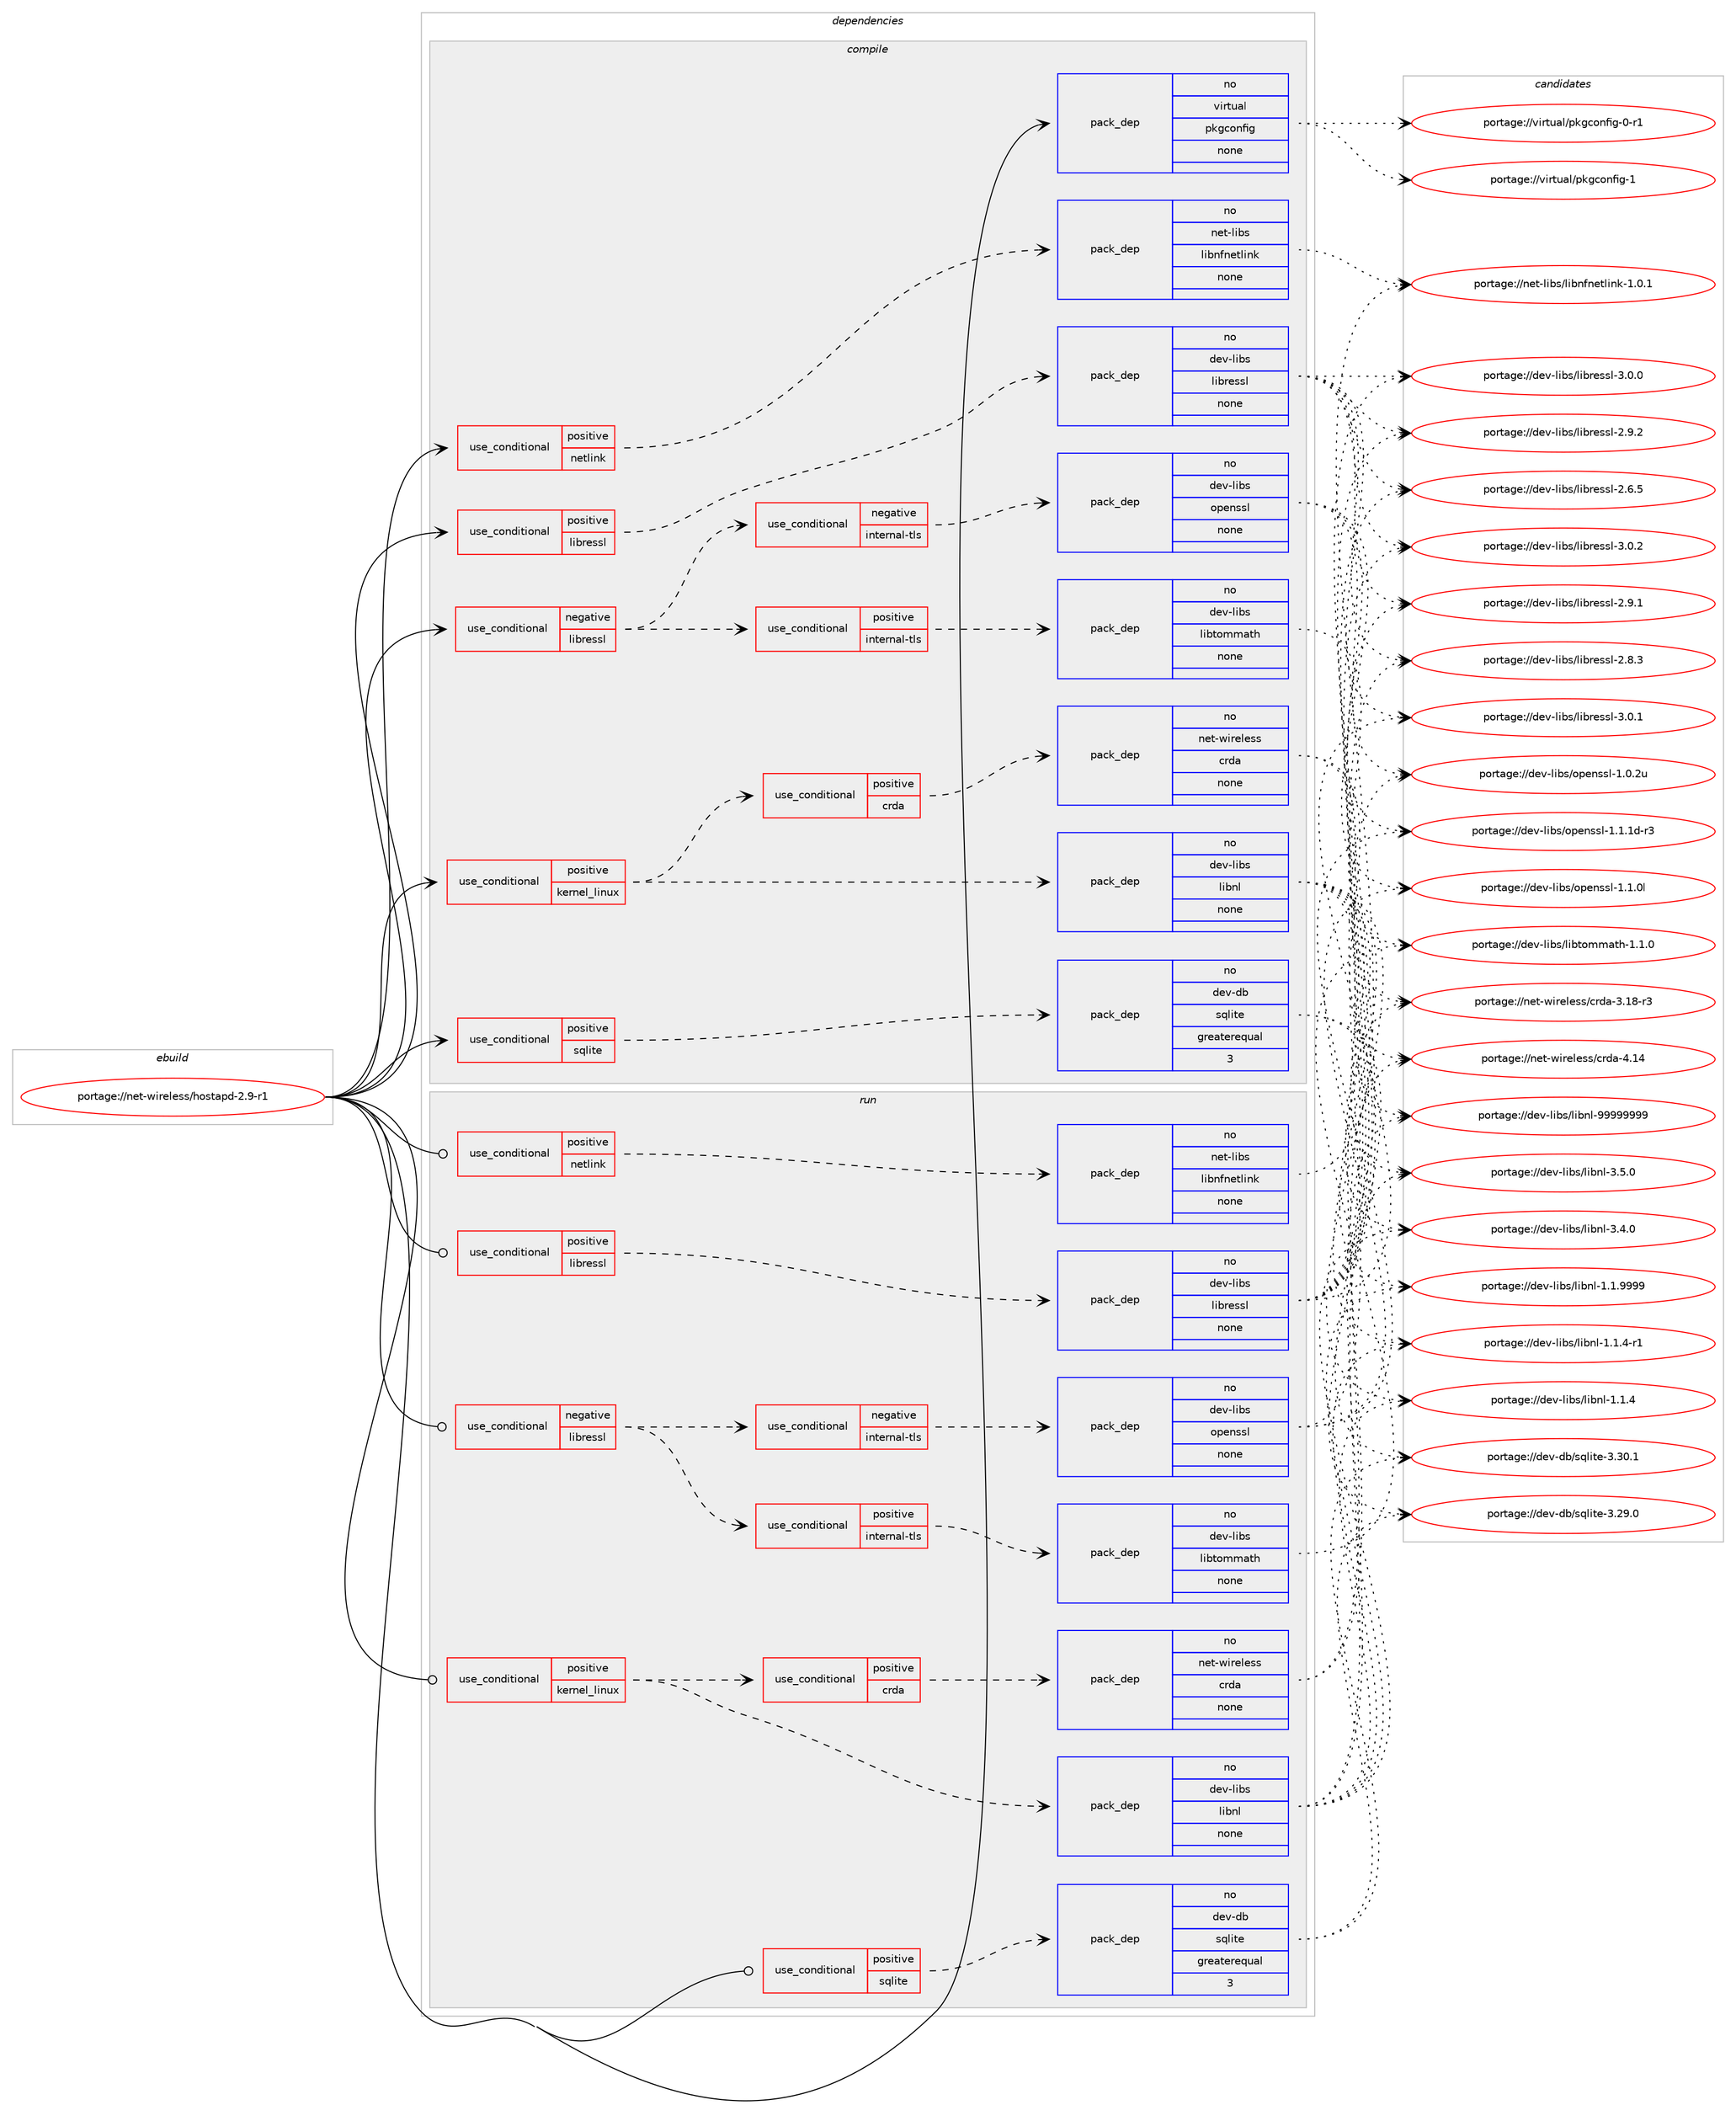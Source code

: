 digraph prolog {

# *************
# Graph options
# *************

newrank=true;
concentrate=true;
compound=true;
graph [rankdir=LR,fontname=Helvetica,fontsize=10,ranksep=1.5];#, ranksep=2.5, nodesep=0.2];
edge  [arrowhead=vee];
node  [fontname=Helvetica,fontsize=10];

# **********
# The ebuild
# **********

subgraph cluster_leftcol {
color=gray;
rank=same;
label=<<i>ebuild</i>>;
id [label="portage://net-wireless/hostapd-2.9-r1", color=red, width=4, href="../net-wireless/hostapd-2.9-r1.svg"];
}

# ****************
# The dependencies
# ****************

subgraph cluster_midcol {
color=gray;
label=<<i>dependencies</i>>;
subgraph cluster_compile {
fillcolor="#eeeeee";
style=filled;
label=<<i>compile</i>>;
subgraph cond21893 {
dependency111200 [label=<<TABLE BORDER="0" CELLBORDER="1" CELLSPACING="0" CELLPADDING="4"><TR><TD ROWSPAN="3" CELLPADDING="10">use_conditional</TD></TR><TR><TD>negative</TD></TR><TR><TD>libressl</TD></TR></TABLE>>, shape=none, color=red];
subgraph cond21894 {
dependency111201 [label=<<TABLE BORDER="0" CELLBORDER="1" CELLSPACING="0" CELLPADDING="4"><TR><TD ROWSPAN="3" CELLPADDING="10">use_conditional</TD></TR><TR><TD>positive</TD></TR><TR><TD>internal-tls</TD></TR></TABLE>>, shape=none, color=red];
subgraph pack87480 {
dependency111202 [label=<<TABLE BORDER="0" CELLBORDER="1" CELLSPACING="0" CELLPADDING="4" WIDTH="220"><TR><TD ROWSPAN="6" CELLPADDING="30">pack_dep</TD></TR><TR><TD WIDTH="110">no</TD></TR><TR><TD>dev-libs</TD></TR><TR><TD>libtommath</TD></TR><TR><TD>none</TD></TR><TR><TD></TD></TR></TABLE>>, shape=none, color=blue];
}
dependency111201:e -> dependency111202:w [weight=20,style="dashed",arrowhead="vee"];
}
dependency111200:e -> dependency111201:w [weight=20,style="dashed",arrowhead="vee"];
subgraph cond21895 {
dependency111203 [label=<<TABLE BORDER="0" CELLBORDER="1" CELLSPACING="0" CELLPADDING="4"><TR><TD ROWSPAN="3" CELLPADDING="10">use_conditional</TD></TR><TR><TD>negative</TD></TR><TR><TD>internal-tls</TD></TR></TABLE>>, shape=none, color=red];
subgraph pack87481 {
dependency111204 [label=<<TABLE BORDER="0" CELLBORDER="1" CELLSPACING="0" CELLPADDING="4" WIDTH="220"><TR><TD ROWSPAN="6" CELLPADDING="30">pack_dep</TD></TR><TR><TD WIDTH="110">no</TD></TR><TR><TD>dev-libs</TD></TR><TR><TD>openssl</TD></TR><TR><TD>none</TD></TR><TR><TD></TD></TR></TABLE>>, shape=none, color=blue];
}
dependency111203:e -> dependency111204:w [weight=20,style="dashed",arrowhead="vee"];
}
dependency111200:e -> dependency111203:w [weight=20,style="dashed",arrowhead="vee"];
}
id:e -> dependency111200:w [weight=20,style="solid",arrowhead="vee"];
subgraph cond21896 {
dependency111205 [label=<<TABLE BORDER="0" CELLBORDER="1" CELLSPACING="0" CELLPADDING="4"><TR><TD ROWSPAN="3" CELLPADDING="10">use_conditional</TD></TR><TR><TD>positive</TD></TR><TR><TD>kernel_linux</TD></TR></TABLE>>, shape=none, color=red];
subgraph pack87482 {
dependency111206 [label=<<TABLE BORDER="0" CELLBORDER="1" CELLSPACING="0" CELLPADDING="4" WIDTH="220"><TR><TD ROWSPAN="6" CELLPADDING="30">pack_dep</TD></TR><TR><TD WIDTH="110">no</TD></TR><TR><TD>dev-libs</TD></TR><TR><TD>libnl</TD></TR><TR><TD>none</TD></TR><TR><TD></TD></TR></TABLE>>, shape=none, color=blue];
}
dependency111205:e -> dependency111206:w [weight=20,style="dashed",arrowhead="vee"];
subgraph cond21897 {
dependency111207 [label=<<TABLE BORDER="0" CELLBORDER="1" CELLSPACING="0" CELLPADDING="4"><TR><TD ROWSPAN="3" CELLPADDING="10">use_conditional</TD></TR><TR><TD>positive</TD></TR><TR><TD>crda</TD></TR></TABLE>>, shape=none, color=red];
subgraph pack87483 {
dependency111208 [label=<<TABLE BORDER="0" CELLBORDER="1" CELLSPACING="0" CELLPADDING="4" WIDTH="220"><TR><TD ROWSPAN="6" CELLPADDING="30">pack_dep</TD></TR><TR><TD WIDTH="110">no</TD></TR><TR><TD>net-wireless</TD></TR><TR><TD>crda</TD></TR><TR><TD>none</TD></TR><TR><TD></TD></TR></TABLE>>, shape=none, color=blue];
}
dependency111207:e -> dependency111208:w [weight=20,style="dashed",arrowhead="vee"];
}
dependency111205:e -> dependency111207:w [weight=20,style="dashed",arrowhead="vee"];
}
id:e -> dependency111205:w [weight=20,style="solid",arrowhead="vee"];
subgraph cond21898 {
dependency111209 [label=<<TABLE BORDER="0" CELLBORDER="1" CELLSPACING="0" CELLPADDING="4"><TR><TD ROWSPAN="3" CELLPADDING="10">use_conditional</TD></TR><TR><TD>positive</TD></TR><TR><TD>libressl</TD></TR></TABLE>>, shape=none, color=red];
subgraph pack87484 {
dependency111210 [label=<<TABLE BORDER="0" CELLBORDER="1" CELLSPACING="0" CELLPADDING="4" WIDTH="220"><TR><TD ROWSPAN="6" CELLPADDING="30">pack_dep</TD></TR><TR><TD WIDTH="110">no</TD></TR><TR><TD>dev-libs</TD></TR><TR><TD>libressl</TD></TR><TR><TD>none</TD></TR><TR><TD></TD></TR></TABLE>>, shape=none, color=blue];
}
dependency111209:e -> dependency111210:w [weight=20,style="dashed",arrowhead="vee"];
}
id:e -> dependency111209:w [weight=20,style="solid",arrowhead="vee"];
subgraph cond21899 {
dependency111211 [label=<<TABLE BORDER="0" CELLBORDER="1" CELLSPACING="0" CELLPADDING="4"><TR><TD ROWSPAN="3" CELLPADDING="10">use_conditional</TD></TR><TR><TD>positive</TD></TR><TR><TD>netlink</TD></TR></TABLE>>, shape=none, color=red];
subgraph pack87485 {
dependency111212 [label=<<TABLE BORDER="0" CELLBORDER="1" CELLSPACING="0" CELLPADDING="4" WIDTH="220"><TR><TD ROWSPAN="6" CELLPADDING="30">pack_dep</TD></TR><TR><TD WIDTH="110">no</TD></TR><TR><TD>net-libs</TD></TR><TR><TD>libnfnetlink</TD></TR><TR><TD>none</TD></TR><TR><TD></TD></TR></TABLE>>, shape=none, color=blue];
}
dependency111211:e -> dependency111212:w [weight=20,style="dashed",arrowhead="vee"];
}
id:e -> dependency111211:w [weight=20,style="solid",arrowhead="vee"];
subgraph cond21900 {
dependency111213 [label=<<TABLE BORDER="0" CELLBORDER="1" CELLSPACING="0" CELLPADDING="4"><TR><TD ROWSPAN="3" CELLPADDING="10">use_conditional</TD></TR><TR><TD>positive</TD></TR><TR><TD>sqlite</TD></TR></TABLE>>, shape=none, color=red];
subgraph pack87486 {
dependency111214 [label=<<TABLE BORDER="0" CELLBORDER="1" CELLSPACING="0" CELLPADDING="4" WIDTH="220"><TR><TD ROWSPAN="6" CELLPADDING="30">pack_dep</TD></TR><TR><TD WIDTH="110">no</TD></TR><TR><TD>dev-db</TD></TR><TR><TD>sqlite</TD></TR><TR><TD>greaterequal</TD></TR><TR><TD>3</TD></TR></TABLE>>, shape=none, color=blue];
}
dependency111213:e -> dependency111214:w [weight=20,style="dashed",arrowhead="vee"];
}
id:e -> dependency111213:w [weight=20,style="solid",arrowhead="vee"];
subgraph pack87487 {
dependency111215 [label=<<TABLE BORDER="0" CELLBORDER="1" CELLSPACING="0" CELLPADDING="4" WIDTH="220"><TR><TD ROWSPAN="6" CELLPADDING="30">pack_dep</TD></TR><TR><TD WIDTH="110">no</TD></TR><TR><TD>virtual</TD></TR><TR><TD>pkgconfig</TD></TR><TR><TD>none</TD></TR><TR><TD></TD></TR></TABLE>>, shape=none, color=blue];
}
id:e -> dependency111215:w [weight=20,style="solid",arrowhead="vee"];
}
subgraph cluster_compileandrun {
fillcolor="#eeeeee";
style=filled;
label=<<i>compile and run</i>>;
}
subgraph cluster_run {
fillcolor="#eeeeee";
style=filled;
label=<<i>run</i>>;
subgraph cond21901 {
dependency111216 [label=<<TABLE BORDER="0" CELLBORDER="1" CELLSPACING="0" CELLPADDING="4"><TR><TD ROWSPAN="3" CELLPADDING="10">use_conditional</TD></TR><TR><TD>negative</TD></TR><TR><TD>libressl</TD></TR></TABLE>>, shape=none, color=red];
subgraph cond21902 {
dependency111217 [label=<<TABLE BORDER="0" CELLBORDER="1" CELLSPACING="0" CELLPADDING="4"><TR><TD ROWSPAN="3" CELLPADDING="10">use_conditional</TD></TR><TR><TD>positive</TD></TR><TR><TD>internal-tls</TD></TR></TABLE>>, shape=none, color=red];
subgraph pack87488 {
dependency111218 [label=<<TABLE BORDER="0" CELLBORDER="1" CELLSPACING="0" CELLPADDING="4" WIDTH="220"><TR><TD ROWSPAN="6" CELLPADDING="30">pack_dep</TD></TR><TR><TD WIDTH="110">no</TD></TR><TR><TD>dev-libs</TD></TR><TR><TD>libtommath</TD></TR><TR><TD>none</TD></TR><TR><TD></TD></TR></TABLE>>, shape=none, color=blue];
}
dependency111217:e -> dependency111218:w [weight=20,style="dashed",arrowhead="vee"];
}
dependency111216:e -> dependency111217:w [weight=20,style="dashed",arrowhead="vee"];
subgraph cond21903 {
dependency111219 [label=<<TABLE BORDER="0" CELLBORDER="1" CELLSPACING="0" CELLPADDING="4"><TR><TD ROWSPAN="3" CELLPADDING="10">use_conditional</TD></TR><TR><TD>negative</TD></TR><TR><TD>internal-tls</TD></TR></TABLE>>, shape=none, color=red];
subgraph pack87489 {
dependency111220 [label=<<TABLE BORDER="0" CELLBORDER="1" CELLSPACING="0" CELLPADDING="4" WIDTH="220"><TR><TD ROWSPAN="6" CELLPADDING="30">pack_dep</TD></TR><TR><TD WIDTH="110">no</TD></TR><TR><TD>dev-libs</TD></TR><TR><TD>openssl</TD></TR><TR><TD>none</TD></TR><TR><TD></TD></TR></TABLE>>, shape=none, color=blue];
}
dependency111219:e -> dependency111220:w [weight=20,style="dashed",arrowhead="vee"];
}
dependency111216:e -> dependency111219:w [weight=20,style="dashed",arrowhead="vee"];
}
id:e -> dependency111216:w [weight=20,style="solid",arrowhead="odot"];
subgraph cond21904 {
dependency111221 [label=<<TABLE BORDER="0" CELLBORDER="1" CELLSPACING="0" CELLPADDING="4"><TR><TD ROWSPAN="3" CELLPADDING="10">use_conditional</TD></TR><TR><TD>positive</TD></TR><TR><TD>kernel_linux</TD></TR></TABLE>>, shape=none, color=red];
subgraph pack87490 {
dependency111222 [label=<<TABLE BORDER="0" CELLBORDER="1" CELLSPACING="0" CELLPADDING="4" WIDTH="220"><TR><TD ROWSPAN="6" CELLPADDING="30">pack_dep</TD></TR><TR><TD WIDTH="110">no</TD></TR><TR><TD>dev-libs</TD></TR><TR><TD>libnl</TD></TR><TR><TD>none</TD></TR><TR><TD></TD></TR></TABLE>>, shape=none, color=blue];
}
dependency111221:e -> dependency111222:w [weight=20,style="dashed",arrowhead="vee"];
subgraph cond21905 {
dependency111223 [label=<<TABLE BORDER="0" CELLBORDER="1" CELLSPACING="0" CELLPADDING="4"><TR><TD ROWSPAN="3" CELLPADDING="10">use_conditional</TD></TR><TR><TD>positive</TD></TR><TR><TD>crda</TD></TR></TABLE>>, shape=none, color=red];
subgraph pack87491 {
dependency111224 [label=<<TABLE BORDER="0" CELLBORDER="1" CELLSPACING="0" CELLPADDING="4" WIDTH="220"><TR><TD ROWSPAN="6" CELLPADDING="30">pack_dep</TD></TR><TR><TD WIDTH="110">no</TD></TR><TR><TD>net-wireless</TD></TR><TR><TD>crda</TD></TR><TR><TD>none</TD></TR><TR><TD></TD></TR></TABLE>>, shape=none, color=blue];
}
dependency111223:e -> dependency111224:w [weight=20,style="dashed",arrowhead="vee"];
}
dependency111221:e -> dependency111223:w [weight=20,style="dashed",arrowhead="vee"];
}
id:e -> dependency111221:w [weight=20,style="solid",arrowhead="odot"];
subgraph cond21906 {
dependency111225 [label=<<TABLE BORDER="0" CELLBORDER="1" CELLSPACING="0" CELLPADDING="4"><TR><TD ROWSPAN="3" CELLPADDING="10">use_conditional</TD></TR><TR><TD>positive</TD></TR><TR><TD>libressl</TD></TR></TABLE>>, shape=none, color=red];
subgraph pack87492 {
dependency111226 [label=<<TABLE BORDER="0" CELLBORDER="1" CELLSPACING="0" CELLPADDING="4" WIDTH="220"><TR><TD ROWSPAN="6" CELLPADDING="30">pack_dep</TD></TR><TR><TD WIDTH="110">no</TD></TR><TR><TD>dev-libs</TD></TR><TR><TD>libressl</TD></TR><TR><TD>none</TD></TR><TR><TD></TD></TR></TABLE>>, shape=none, color=blue];
}
dependency111225:e -> dependency111226:w [weight=20,style="dashed",arrowhead="vee"];
}
id:e -> dependency111225:w [weight=20,style="solid",arrowhead="odot"];
subgraph cond21907 {
dependency111227 [label=<<TABLE BORDER="0" CELLBORDER="1" CELLSPACING="0" CELLPADDING="4"><TR><TD ROWSPAN="3" CELLPADDING="10">use_conditional</TD></TR><TR><TD>positive</TD></TR><TR><TD>netlink</TD></TR></TABLE>>, shape=none, color=red];
subgraph pack87493 {
dependency111228 [label=<<TABLE BORDER="0" CELLBORDER="1" CELLSPACING="0" CELLPADDING="4" WIDTH="220"><TR><TD ROWSPAN="6" CELLPADDING="30">pack_dep</TD></TR><TR><TD WIDTH="110">no</TD></TR><TR><TD>net-libs</TD></TR><TR><TD>libnfnetlink</TD></TR><TR><TD>none</TD></TR><TR><TD></TD></TR></TABLE>>, shape=none, color=blue];
}
dependency111227:e -> dependency111228:w [weight=20,style="dashed",arrowhead="vee"];
}
id:e -> dependency111227:w [weight=20,style="solid",arrowhead="odot"];
subgraph cond21908 {
dependency111229 [label=<<TABLE BORDER="0" CELLBORDER="1" CELLSPACING="0" CELLPADDING="4"><TR><TD ROWSPAN="3" CELLPADDING="10">use_conditional</TD></TR><TR><TD>positive</TD></TR><TR><TD>sqlite</TD></TR></TABLE>>, shape=none, color=red];
subgraph pack87494 {
dependency111230 [label=<<TABLE BORDER="0" CELLBORDER="1" CELLSPACING="0" CELLPADDING="4" WIDTH="220"><TR><TD ROWSPAN="6" CELLPADDING="30">pack_dep</TD></TR><TR><TD WIDTH="110">no</TD></TR><TR><TD>dev-db</TD></TR><TR><TD>sqlite</TD></TR><TR><TD>greaterequal</TD></TR><TR><TD>3</TD></TR></TABLE>>, shape=none, color=blue];
}
dependency111229:e -> dependency111230:w [weight=20,style="dashed",arrowhead="vee"];
}
id:e -> dependency111229:w [weight=20,style="solid",arrowhead="odot"];
}
}

# **************
# The candidates
# **************

subgraph cluster_choices {
rank=same;
color=gray;
label=<<i>candidates</i>>;

subgraph choice87480 {
color=black;
nodesep=1;
choice1001011184510810598115471081059811611110910997116104454946494648 [label="portage://dev-libs/libtommath-1.1.0", color=red, width=4,href="../dev-libs/libtommath-1.1.0.svg"];
dependency111202:e -> choice1001011184510810598115471081059811611110910997116104454946494648:w [style=dotted,weight="100"];
}
subgraph choice87481 {
color=black;
nodesep=1;
choice1001011184510810598115471111121011101151151084549464946491004511451 [label="portage://dev-libs/openssl-1.1.1d-r3", color=red, width=4,href="../dev-libs/openssl-1.1.1d-r3.svg"];
choice100101118451081059811547111112101110115115108454946494648108 [label="portage://dev-libs/openssl-1.1.0l", color=red, width=4,href="../dev-libs/openssl-1.1.0l.svg"];
choice100101118451081059811547111112101110115115108454946484650117 [label="portage://dev-libs/openssl-1.0.2u", color=red, width=4,href="../dev-libs/openssl-1.0.2u.svg"];
dependency111204:e -> choice1001011184510810598115471111121011101151151084549464946491004511451:w [style=dotted,weight="100"];
dependency111204:e -> choice100101118451081059811547111112101110115115108454946494648108:w [style=dotted,weight="100"];
dependency111204:e -> choice100101118451081059811547111112101110115115108454946484650117:w [style=dotted,weight="100"];
}
subgraph choice87482 {
color=black;
nodesep=1;
choice10010111845108105981154710810598110108455757575757575757 [label="portage://dev-libs/libnl-99999999", color=red, width=4,href="../dev-libs/libnl-99999999.svg"];
choice10010111845108105981154710810598110108455146534648 [label="portage://dev-libs/libnl-3.5.0", color=red, width=4,href="../dev-libs/libnl-3.5.0.svg"];
choice10010111845108105981154710810598110108455146524648 [label="portage://dev-libs/libnl-3.4.0", color=red, width=4,href="../dev-libs/libnl-3.4.0.svg"];
choice10010111845108105981154710810598110108454946494657575757 [label="portage://dev-libs/libnl-1.1.9999", color=red, width=4,href="../dev-libs/libnl-1.1.9999.svg"];
choice100101118451081059811547108105981101084549464946524511449 [label="portage://dev-libs/libnl-1.1.4-r1", color=red, width=4,href="../dev-libs/libnl-1.1.4-r1.svg"];
choice10010111845108105981154710810598110108454946494652 [label="portage://dev-libs/libnl-1.1.4", color=red, width=4,href="../dev-libs/libnl-1.1.4.svg"];
dependency111206:e -> choice10010111845108105981154710810598110108455757575757575757:w [style=dotted,weight="100"];
dependency111206:e -> choice10010111845108105981154710810598110108455146534648:w [style=dotted,weight="100"];
dependency111206:e -> choice10010111845108105981154710810598110108455146524648:w [style=dotted,weight="100"];
dependency111206:e -> choice10010111845108105981154710810598110108454946494657575757:w [style=dotted,weight="100"];
dependency111206:e -> choice100101118451081059811547108105981101084549464946524511449:w [style=dotted,weight="100"];
dependency111206:e -> choice10010111845108105981154710810598110108454946494652:w [style=dotted,weight="100"];
}
subgraph choice87483 {
color=black;
nodesep=1;
choice110101116451191051141011081011151154799114100974552464952 [label="portage://net-wireless/crda-4.14", color=red, width=4,href="../net-wireless/crda-4.14.svg"];
choice1101011164511910511410110810111511547991141009745514649564511451 [label="portage://net-wireless/crda-3.18-r3", color=red, width=4,href="../net-wireless/crda-3.18-r3.svg"];
dependency111208:e -> choice110101116451191051141011081011151154799114100974552464952:w [style=dotted,weight="100"];
dependency111208:e -> choice1101011164511910511410110810111511547991141009745514649564511451:w [style=dotted,weight="100"];
}
subgraph choice87484 {
color=black;
nodesep=1;
choice10010111845108105981154710810598114101115115108455146484650 [label="portage://dev-libs/libressl-3.0.2", color=red, width=4,href="../dev-libs/libressl-3.0.2.svg"];
choice10010111845108105981154710810598114101115115108455146484649 [label="portage://dev-libs/libressl-3.0.1", color=red, width=4,href="../dev-libs/libressl-3.0.1.svg"];
choice10010111845108105981154710810598114101115115108455146484648 [label="portage://dev-libs/libressl-3.0.0", color=red, width=4,href="../dev-libs/libressl-3.0.0.svg"];
choice10010111845108105981154710810598114101115115108455046574650 [label="portage://dev-libs/libressl-2.9.2", color=red, width=4,href="../dev-libs/libressl-2.9.2.svg"];
choice10010111845108105981154710810598114101115115108455046574649 [label="portage://dev-libs/libressl-2.9.1", color=red, width=4,href="../dev-libs/libressl-2.9.1.svg"];
choice10010111845108105981154710810598114101115115108455046564651 [label="portage://dev-libs/libressl-2.8.3", color=red, width=4,href="../dev-libs/libressl-2.8.3.svg"];
choice10010111845108105981154710810598114101115115108455046544653 [label="portage://dev-libs/libressl-2.6.5", color=red, width=4,href="../dev-libs/libressl-2.6.5.svg"];
dependency111210:e -> choice10010111845108105981154710810598114101115115108455146484650:w [style=dotted,weight="100"];
dependency111210:e -> choice10010111845108105981154710810598114101115115108455146484649:w [style=dotted,weight="100"];
dependency111210:e -> choice10010111845108105981154710810598114101115115108455146484648:w [style=dotted,weight="100"];
dependency111210:e -> choice10010111845108105981154710810598114101115115108455046574650:w [style=dotted,weight="100"];
dependency111210:e -> choice10010111845108105981154710810598114101115115108455046574649:w [style=dotted,weight="100"];
dependency111210:e -> choice10010111845108105981154710810598114101115115108455046564651:w [style=dotted,weight="100"];
dependency111210:e -> choice10010111845108105981154710810598114101115115108455046544653:w [style=dotted,weight="100"];
}
subgraph choice87485 {
color=black;
nodesep=1;
choice11010111645108105981154710810598110102110101116108105110107454946484649 [label="portage://net-libs/libnfnetlink-1.0.1", color=red, width=4,href="../net-libs/libnfnetlink-1.0.1.svg"];
dependency111212:e -> choice11010111645108105981154710810598110102110101116108105110107454946484649:w [style=dotted,weight="100"];
}
subgraph choice87486 {
color=black;
nodesep=1;
choice10010111845100984711511310810511610145514651484649 [label="portage://dev-db/sqlite-3.30.1", color=red, width=4,href="../dev-db/sqlite-3.30.1.svg"];
choice10010111845100984711511310810511610145514650574648 [label="portage://dev-db/sqlite-3.29.0", color=red, width=4,href="../dev-db/sqlite-3.29.0.svg"];
dependency111214:e -> choice10010111845100984711511310810511610145514651484649:w [style=dotted,weight="100"];
dependency111214:e -> choice10010111845100984711511310810511610145514650574648:w [style=dotted,weight="100"];
}
subgraph choice87487 {
color=black;
nodesep=1;
choice1181051141161179710847112107103991111101021051034549 [label="portage://virtual/pkgconfig-1", color=red, width=4,href="../virtual/pkgconfig-1.svg"];
choice11810511411611797108471121071039911111010210510345484511449 [label="portage://virtual/pkgconfig-0-r1", color=red, width=4,href="../virtual/pkgconfig-0-r1.svg"];
dependency111215:e -> choice1181051141161179710847112107103991111101021051034549:w [style=dotted,weight="100"];
dependency111215:e -> choice11810511411611797108471121071039911111010210510345484511449:w [style=dotted,weight="100"];
}
subgraph choice87488 {
color=black;
nodesep=1;
choice1001011184510810598115471081059811611110910997116104454946494648 [label="portage://dev-libs/libtommath-1.1.0", color=red, width=4,href="../dev-libs/libtommath-1.1.0.svg"];
dependency111218:e -> choice1001011184510810598115471081059811611110910997116104454946494648:w [style=dotted,weight="100"];
}
subgraph choice87489 {
color=black;
nodesep=1;
choice1001011184510810598115471111121011101151151084549464946491004511451 [label="portage://dev-libs/openssl-1.1.1d-r3", color=red, width=4,href="../dev-libs/openssl-1.1.1d-r3.svg"];
choice100101118451081059811547111112101110115115108454946494648108 [label="portage://dev-libs/openssl-1.1.0l", color=red, width=4,href="../dev-libs/openssl-1.1.0l.svg"];
choice100101118451081059811547111112101110115115108454946484650117 [label="portage://dev-libs/openssl-1.0.2u", color=red, width=4,href="../dev-libs/openssl-1.0.2u.svg"];
dependency111220:e -> choice1001011184510810598115471111121011101151151084549464946491004511451:w [style=dotted,weight="100"];
dependency111220:e -> choice100101118451081059811547111112101110115115108454946494648108:w [style=dotted,weight="100"];
dependency111220:e -> choice100101118451081059811547111112101110115115108454946484650117:w [style=dotted,weight="100"];
}
subgraph choice87490 {
color=black;
nodesep=1;
choice10010111845108105981154710810598110108455757575757575757 [label="portage://dev-libs/libnl-99999999", color=red, width=4,href="../dev-libs/libnl-99999999.svg"];
choice10010111845108105981154710810598110108455146534648 [label="portage://dev-libs/libnl-3.5.0", color=red, width=4,href="../dev-libs/libnl-3.5.0.svg"];
choice10010111845108105981154710810598110108455146524648 [label="portage://dev-libs/libnl-3.4.0", color=red, width=4,href="../dev-libs/libnl-3.4.0.svg"];
choice10010111845108105981154710810598110108454946494657575757 [label="portage://dev-libs/libnl-1.1.9999", color=red, width=4,href="../dev-libs/libnl-1.1.9999.svg"];
choice100101118451081059811547108105981101084549464946524511449 [label="portage://dev-libs/libnl-1.1.4-r1", color=red, width=4,href="../dev-libs/libnl-1.1.4-r1.svg"];
choice10010111845108105981154710810598110108454946494652 [label="portage://dev-libs/libnl-1.1.4", color=red, width=4,href="../dev-libs/libnl-1.1.4.svg"];
dependency111222:e -> choice10010111845108105981154710810598110108455757575757575757:w [style=dotted,weight="100"];
dependency111222:e -> choice10010111845108105981154710810598110108455146534648:w [style=dotted,weight="100"];
dependency111222:e -> choice10010111845108105981154710810598110108455146524648:w [style=dotted,weight="100"];
dependency111222:e -> choice10010111845108105981154710810598110108454946494657575757:w [style=dotted,weight="100"];
dependency111222:e -> choice100101118451081059811547108105981101084549464946524511449:w [style=dotted,weight="100"];
dependency111222:e -> choice10010111845108105981154710810598110108454946494652:w [style=dotted,weight="100"];
}
subgraph choice87491 {
color=black;
nodesep=1;
choice110101116451191051141011081011151154799114100974552464952 [label="portage://net-wireless/crda-4.14", color=red, width=4,href="../net-wireless/crda-4.14.svg"];
choice1101011164511910511410110810111511547991141009745514649564511451 [label="portage://net-wireless/crda-3.18-r3", color=red, width=4,href="../net-wireless/crda-3.18-r3.svg"];
dependency111224:e -> choice110101116451191051141011081011151154799114100974552464952:w [style=dotted,weight="100"];
dependency111224:e -> choice1101011164511910511410110810111511547991141009745514649564511451:w [style=dotted,weight="100"];
}
subgraph choice87492 {
color=black;
nodesep=1;
choice10010111845108105981154710810598114101115115108455146484650 [label="portage://dev-libs/libressl-3.0.2", color=red, width=4,href="../dev-libs/libressl-3.0.2.svg"];
choice10010111845108105981154710810598114101115115108455146484649 [label="portage://dev-libs/libressl-3.0.1", color=red, width=4,href="../dev-libs/libressl-3.0.1.svg"];
choice10010111845108105981154710810598114101115115108455146484648 [label="portage://dev-libs/libressl-3.0.0", color=red, width=4,href="../dev-libs/libressl-3.0.0.svg"];
choice10010111845108105981154710810598114101115115108455046574650 [label="portage://dev-libs/libressl-2.9.2", color=red, width=4,href="../dev-libs/libressl-2.9.2.svg"];
choice10010111845108105981154710810598114101115115108455046574649 [label="portage://dev-libs/libressl-2.9.1", color=red, width=4,href="../dev-libs/libressl-2.9.1.svg"];
choice10010111845108105981154710810598114101115115108455046564651 [label="portage://dev-libs/libressl-2.8.3", color=red, width=4,href="../dev-libs/libressl-2.8.3.svg"];
choice10010111845108105981154710810598114101115115108455046544653 [label="portage://dev-libs/libressl-2.6.5", color=red, width=4,href="../dev-libs/libressl-2.6.5.svg"];
dependency111226:e -> choice10010111845108105981154710810598114101115115108455146484650:w [style=dotted,weight="100"];
dependency111226:e -> choice10010111845108105981154710810598114101115115108455146484649:w [style=dotted,weight="100"];
dependency111226:e -> choice10010111845108105981154710810598114101115115108455146484648:w [style=dotted,weight="100"];
dependency111226:e -> choice10010111845108105981154710810598114101115115108455046574650:w [style=dotted,weight="100"];
dependency111226:e -> choice10010111845108105981154710810598114101115115108455046574649:w [style=dotted,weight="100"];
dependency111226:e -> choice10010111845108105981154710810598114101115115108455046564651:w [style=dotted,weight="100"];
dependency111226:e -> choice10010111845108105981154710810598114101115115108455046544653:w [style=dotted,weight="100"];
}
subgraph choice87493 {
color=black;
nodesep=1;
choice11010111645108105981154710810598110102110101116108105110107454946484649 [label="portage://net-libs/libnfnetlink-1.0.1", color=red, width=4,href="../net-libs/libnfnetlink-1.0.1.svg"];
dependency111228:e -> choice11010111645108105981154710810598110102110101116108105110107454946484649:w [style=dotted,weight="100"];
}
subgraph choice87494 {
color=black;
nodesep=1;
choice10010111845100984711511310810511610145514651484649 [label="portage://dev-db/sqlite-3.30.1", color=red, width=4,href="../dev-db/sqlite-3.30.1.svg"];
choice10010111845100984711511310810511610145514650574648 [label="portage://dev-db/sqlite-3.29.0", color=red, width=4,href="../dev-db/sqlite-3.29.0.svg"];
dependency111230:e -> choice10010111845100984711511310810511610145514651484649:w [style=dotted,weight="100"];
dependency111230:e -> choice10010111845100984711511310810511610145514650574648:w [style=dotted,weight="100"];
}
}

}
